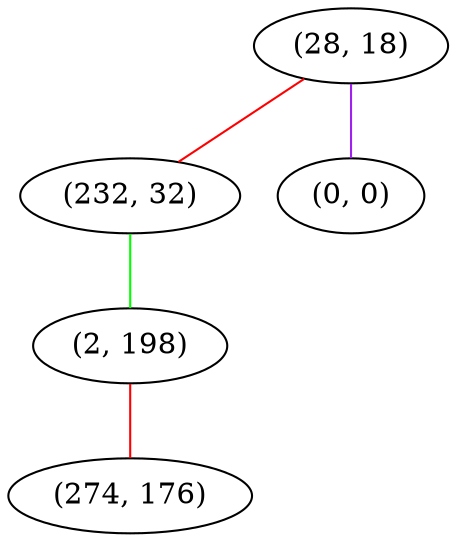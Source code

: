 graph "" {
"(28, 18)";
"(232, 32)";
"(2, 198)";
"(0, 0)";
"(274, 176)";
"(28, 18)" -- "(232, 32)"  [color=red, key=0, weight=1];
"(28, 18)" -- "(0, 0)"  [color=purple, key=0, weight=4];
"(232, 32)" -- "(2, 198)"  [color=green, key=0, weight=2];
"(2, 198)" -- "(274, 176)"  [color=red, key=0, weight=1];
}
